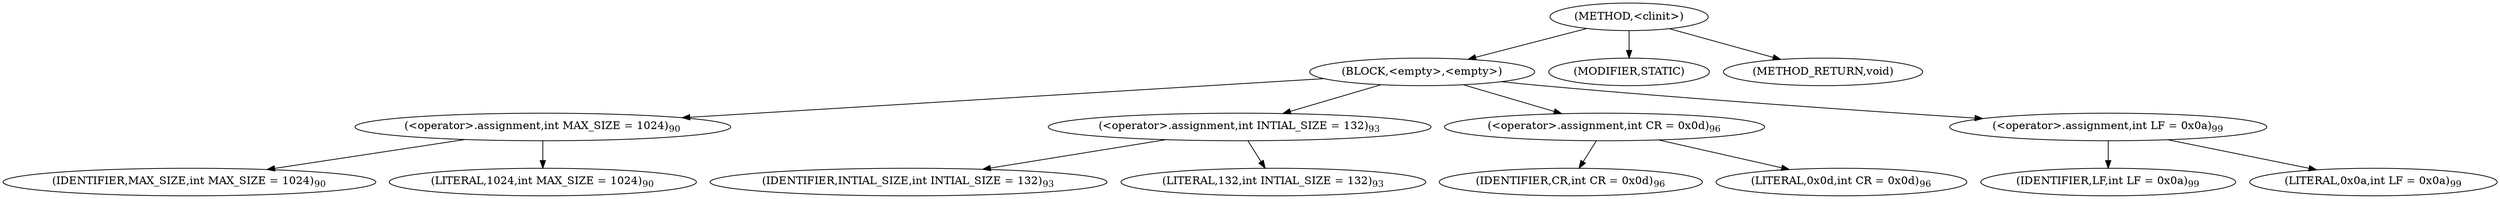 digraph "&lt;clinit&gt;" {  
"470" [label = <(METHOD,&lt;clinit&gt;)> ]
"471" [label = <(BLOCK,&lt;empty&gt;,&lt;empty&gt;)> ]
"472" [label = <(&lt;operator&gt;.assignment,int MAX_SIZE = 1024)<SUB>90</SUB>> ]
"473" [label = <(IDENTIFIER,MAX_SIZE,int MAX_SIZE = 1024)<SUB>90</SUB>> ]
"474" [label = <(LITERAL,1024,int MAX_SIZE = 1024)<SUB>90</SUB>> ]
"475" [label = <(&lt;operator&gt;.assignment,int INTIAL_SIZE = 132)<SUB>93</SUB>> ]
"476" [label = <(IDENTIFIER,INTIAL_SIZE,int INTIAL_SIZE = 132)<SUB>93</SUB>> ]
"477" [label = <(LITERAL,132,int INTIAL_SIZE = 132)<SUB>93</SUB>> ]
"478" [label = <(&lt;operator&gt;.assignment,int CR = 0x0d)<SUB>96</SUB>> ]
"479" [label = <(IDENTIFIER,CR,int CR = 0x0d)<SUB>96</SUB>> ]
"480" [label = <(LITERAL,0x0d,int CR = 0x0d)<SUB>96</SUB>> ]
"481" [label = <(&lt;operator&gt;.assignment,int LF = 0x0a)<SUB>99</SUB>> ]
"482" [label = <(IDENTIFIER,LF,int LF = 0x0a)<SUB>99</SUB>> ]
"483" [label = <(LITERAL,0x0a,int LF = 0x0a)<SUB>99</SUB>> ]
"484" [label = <(MODIFIER,STATIC)> ]
"485" [label = <(METHOD_RETURN,void)> ]
  "470" -> "471" 
  "470" -> "484" 
  "470" -> "485" 
  "471" -> "472" 
  "471" -> "475" 
  "471" -> "478" 
  "471" -> "481" 
  "472" -> "473" 
  "472" -> "474" 
  "475" -> "476" 
  "475" -> "477" 
  "478" -> "479" 
  "478" -> "480" 
  "481" -> "482" 
  "481" -> "483" 
}
